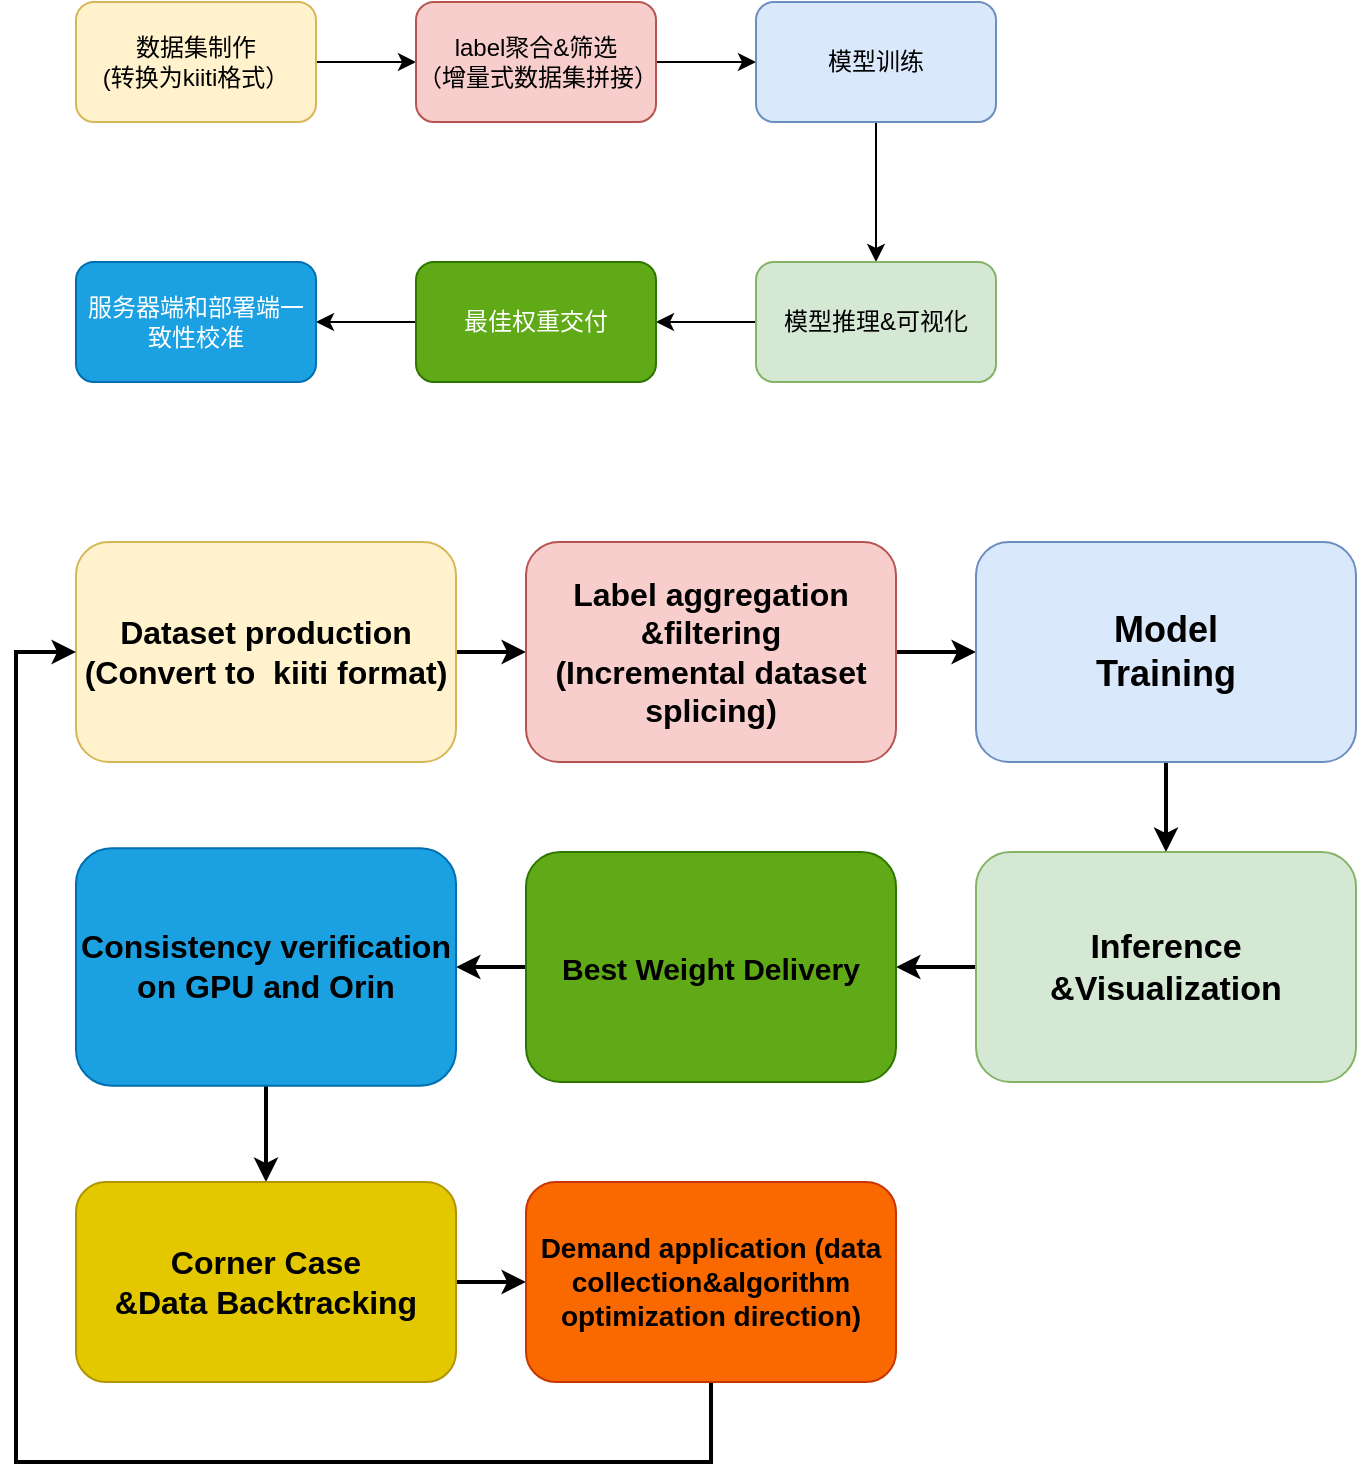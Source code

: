<mxfile version="20.2.7" type="github">
  <diagram id="q90wzC6N9-QQrOUs7Nu1" name="第 1 页">
    <mxGraphModel dx="447" dy="1418" grid="1" gridSize="10" guides="1" tooltips="1" connect="1" arrows="1" fold="1" page="1" pageScale="1" pageWidth="827" pageHeight="1169" background="none" math="0" shadow="0">
      <root>
        <mxCell id="0" />
        <mxCell id="1" parent="0" />
        <mxCell id="61aphVsFncPEr8M_4rkp-3" value="" style="edgeStyle=orthogonalEdgeStyle;rounded=0;orthogonalLoop=1;jettySize=auto;html=1;" edge="1" parent="1" source="61aphVsFncPEr8M_4rkp-1" target="61aphVsFncPEr8M_4rkp-2">
          <mxGeometry relative="1" as="geometry" />
        </mxCell>
        <mxCell id="61aphVsFncPEr8M_4rkp-1" value="数据集制作&lt;br&gt;(转换为kiiti格式）" style="rounded=1;whiteSpace=wrap;html=1;fillColor=#fff2cc;strokeColor=#d6b656;" vertex="1" parent="1">
          <mxGeometry x="110" y="-90" width="120" height="60" as="geometry" />
        </mxCell>
        <mxCell id="61aphVsFncPEr8M_4rkp-5" value="" style="edgeStyle=orthogonalEdgeStyle;rounded=0;orthogonalLoop=1;jettySize=auto;html=1;" edge="1" parent="1" source="61aphVsFncPEr8M_4rkp-2" target="61aphVsFncPEr8M_4rkp-4">
          <mxGeometry relative="1" as="geometry" />
        </mxCell>
        <mxCell id="61aphVsFncPEr8M_4rkp-2" value="label聚合&amp;amp;筛选&lt;br&gt;（增量式数据集拼接）" style="whiteSpace=wrap;html=1;rounded=1;fillColor=#f8cecc;strokeColor=#b85450;" vertex="1" parent="1">
          <mxGeometry x="280" y="-90" width="120" height="60" as="geometry" />
        </mxCell>
        <mxCell id="61aphVsFncPEr8M_4rkp-7" value="" style="edgeStyle=orthogonalEdgeStyle;rounded=0;orthogonalLoop=1;jettySize=auto;html=1;" edge="1" parent="1" source="61aphVsFncPEr8M_4rkp-4" target="61aphVsFncPEr8M_4rkp-6">
          <mxGeometry relative="1" as="geometry" />
        </mxCell>
        <mxCell id="61aphVsFncPEr8M_4rkp-4" value="模型训练" style="whiteSpace=wrap;html=1;rounded=1;fillColor=#dae8fc;strokeColor=#6c8ebf;" vertex="1" parent="1">
          <mxGeometry x="450" y="-90" width="120" height="60" as="geometry" />
        </mxCell>
        <mxCell id="61aphVsFncPEr8M_4rkp-9" value="" style="edgeStyle=orthogonalEdgeStyle;rounded=0;orthogonalLoop=1;jettySize=auto;html=1;" edge="1" parent="1" source="61aphVsFncPEr8M_4rkp-6" target="61aphVsFncPEr8M_4rkp-8">
          <mxGeometry relative="1" as="geometry" />
        </mxCell>
        <mxCell id="61aphVsFncPEr8M_4rkp-6" value="模型推理&amp;amp;可视化" style="whiteSpace=wrap;html=1;rounded=1;fillColor=#d5e8d4;strokeColor=#82b366;" vertex="1" parent="1">
          <mxGeometry x="450" y="40" width="120" height="60" as="geometry" />
        </mxCell>
        <mxCell id="61aphVsFncPEr8M_4rkp-12" value="" style="edgeStyle=orthogonalEdgeStyle;rounded=0;orthogonalLoop=1;jettySize=auto;html=1;" edge="1" parent="1" source="61aphVsFncPEr8M_4rkp-8" target="61aphVsFncPEr8M_4rkp-11">
          <mxGeometry relative="1" as="geometry" />
        </mxCell>
        <mxCell id="61aphVsFncPEr8M_4rkp-8" value="最佳权重交付" style="whiteSpace=wrap;html=1;rounded=1;fillColor=#60a917;fontColor=#ffffff;strokeColor=#2D7600;" vertex="1" parent="1">
          <mxGeometry x="280" y="40" width="120" height="60" as="geometry" />
        </mxCell>
        <mxCell id="61aphVsFncPEr8M_4rkp-11" value="服务器端和部署端一致性校准" style="whiteSpace=wrap;html=1;fillColor=#1ba1e2;strokeColor=#006EAF;fontColor=#ffffff;rounded=1;" vertex="1" parent="1">
          <mxGeometry x="110" y="40" width="120" height="60" as="geometry" />
        </mxCell>
        <mxCell id="61aphVsFncPEr8M_4rkp-102" value="" style="edgeStyle=orthogonalEdgeStyle;rounded=0;orthogonalLoop=1;jettySize=auto;html=1;strokeWidth=2;" edge="1" parent="1" source="61aphVsFncPEr8M_4rkp-103" target="61aphVsFncPEr8M_4rkp-105">
          <mxGeometry relative="1" as="geometry" />
        </mxCell>
        <mxCell id="61aphVsFncPEr8M_4rkp-103" value="&lt;div style=&quot;font-size: 16px;&quot;&gt;&lt;b style=&quot;&quot;&gt;&lt;font style=&quot;font-size: 16px;&quot;&gt;Dataset production&lt;/font&gt;&lt;/b&gt;&lt;/div&gt;&lt;div style=&quot;font-size: 16px;&quot;&gt;&lt;b style=&quot;&quot;&gt;&lt;font style=&quot;font-size: 16px;&quot;&gt;(Convert to&amp;nbsp;&amp;nbsp;&lt;span style=&quot;background-color: initial;&quot;&gt;kiiti format)&lt;/span&gt;&lt;/font&gt;&lt;/b&gt;&lt;/div&gt;" style="rounded=1;whiteSpace=wrap;html=1;fillColor=#fff2cc;strokeColor=#d6b656;" vertex="1" parent="1">
          <mxGeometry x="110" y="180" width="190" height="110" as="geometry" />
        </mxCell>
        <mxCell id="61aphVsFncPEr8M_4rkp-104" value="" style="edgeStyle=orthogonalEdgeStyle;rounded=0;orthogonalLoop=1;jettySize=auto;html=1;strokeWidth=2;" edge="1" parent="1" source="61aphVsFncPEr8M_4rkp-105" target="61aphVsFncPEr8M_4rkp-107">
          <mxGeometry relative="1" as="geometry" />
        </mxCell>
        <mxCell id="61aphVsFncPEr8M_4rkp-105" value="&lt;div style=&quot;font-size: 16px;&quot;&gt;&lt;b style=&quot;&quot;&gt;&lt;font style=&quot;font-size: 16px;&quot;&gt;Label aggregation&lt;/font&gt;&lt;/b&gt;&lt;/div&gt;&lt;div style=&quot;font-size: 16px;&quot;&gt;&lt;b&gt;&lt;font style=&quot;font-size: 16px;&quot;&gt;&amp;amp;&lt;/font&gt;&lt;/b&gt;&lt;b style=&quot;background-color: initial;&quot;&gt;filtering&lt;/b&gt;&lt;/div&gt;&lt;div style=&quot;font-size: 16px;&quot;&gt;&lt;b style=&quot;&quot;&gt;&lt;font style=&quot;font-size: 16px;&quot;&gt;(Incremental dataset splicing)&lt;/font&gt;&lt;/b&gt;&lt;/div&gt;" style="whiteSpace=wrap;html=1;rounded=1;fillColor=#f8cecc;strokeColor=#b85450;" vertex="1" parent="1">
          <mxGeometry x="335" y="180" width="185" height="110" as="geometry" />
        </mxCell>
        <mxCell id="61aphVsFncPEr8M_4rkp-106" value="" style="edgeStyle=orthogonalEdgeStyle;rounded=0;orthogonalLoop=1;jettySize=auto;html=1;strokeWidth=2;" edge="1" parent="1" source="61aphVsFncPEr8M_4rkp-107" target="61aphVsFncPEr8M_4rkp-109">
          <mxGeometry relative="1" as="geometry" />
        </mxCell>
        <mxCell id="61aphVsFncPEr8M_4rkp-107" value="&lt;b&gt;&lt;font style=&quot;font-size: 18px;&quot;&gt;Model &lt;br&gt;Training&lt;/font&gt;&lt;/b&gt;" style="whiteSpace=wrap;html=1;rounded=1;fillColor=#dae8fc;strokeColor=#6c8ebf;" vertex="1" parent="1">
          <mxGeometry x="560" y="180" width="190" height="110" as="geometry" />
        </mxCell>
        <mxCell id="61aphVsFncPEr8M_4rkp-108" value="" style="edgeStyle=orthogonalEdgeStyle;rounded=0;orthogonalLoop=1;jettySize=auto;html=1;strokeWidth=2;" edge="1" parent="1" source="61aphVsFncPEr8M_4rkp-109" target="61aphVsFncPEr8M_4rkp-111">
          <mxGeometry relative="1" as="geometry" />
        </mxCell>
        <mxCell id="61aphVsFncPEr8M_4rkp-109" value="&lt;b style=&quot;font-size: 17px;&quot;&gt;&lt;font style=&quot;font-size: 17px;&quot;&gt;Inference&lt;br&gt;&amp;amp;Visualization&lt;/font&gt;&lt;/b&gt;" style="whiteSpace=wrap;html=1;rounded=1;fillColor=#d5e8d4;strokeColor=#82b366;" vertex="1" parent="1">
          <mxGeometry x="560" y="335" width="190" height="115" as="geometry" />
        </mxCell>
        <mxCell id="61aphVsFncPEr8M_4rkp-110" value="" style="edgeStyle=orthogonalEdgeStyle;rounded=0;orthogonalLoop=1;jettySize=auto;html=1;strokeWidth=2;" edge="1" parent="1" source="61aphVsFncPEr8M_4rkp-111" target="61aphVsFncPEr8M_4rkp-112">
          <mxGeometry relative="1" as="geometry" />
        </mxCell>
        <mxCell id="61aphVsFncPEr8M_4rkp-111" value="&lt;b&gt;&lt;font style=&quot;font-size: 15px;&quot; color=&quot;#000000&quot;&gt;Best Weight Delivery&lt;/font&gt;&lt;/b&gt;" style="whiteSpace=wrap;html=1;rounded=1;fillColor=#60a917;fontColor=#ffffff;strokeColor=#2D7600;" vertex="1" parent="1">
          <mxGeometry x="335" y="335" width="185" height="115" as="geometry" />
        </mxCell>
        <mxCell id="61aphVsFncPEr8M_4rkp-117" value="" style="edgeStyle=orthogonalEdgeStyle;rounded=0;orthogonalLoop=1;jettySize=auto;html=1;fontSize=16;fontColor=#000000;strokeWidth=2;" edge="1" parent="1" source="61aphVsFncPEr8M_4rkp-112" target="61aphVsFncPEr8M_4rkp-116">
          <mxGeometry relative="1" as="geometry" />
        </mxCell>
        <mxCell id="61aphVsFncPEr8M_4rkp-112" value="&lt;b&gt;&lt;font color=&quot;#000000&quot; style=&quot;font-size: 16px;&quot;&gt;Consistency verification on GPU and Orin&lt;/font&gt;&lt;/b&gt;" style="whiteSpace=wrap;html=1;fillColor=#1ba1e2;strokeColor=#006EAF;fontColor=#ffffff;rounded=1;" vertex="1" parent="1">
          <mxGeometry x="110" y="333.12" width="190" height="118.75" as="geometry" />
        </mxCell>
        <mxCell id="61aphVsFncPEr8M_4rkp-119" value="" style="edgeStyle=orthogonalEdgeStyle;rounded=0;orthogonalLoop=1;jettySize=auto;html=1;fontSize=16;fontColor=#000000;strokeWidth=2;" edge="1" parent="1" source="61aphVsFncPEr8M_4rkp-116" target="61aphVsFncPEr8M_4rkp-118">
          <mxGeometry relative="1" as="geometry" />
        </mxCell>
        <mxCell id="61aphVsFncPEr8M_4rkp-116" value="&lt;b style=&quot;font-size: 16px;&quot;&gt;Corner Case &lt;br&gt;&amp;amp;Data Backtracking&lt;/b&gt;" style="whiteSpace=wrap;html=1;fillColor=#e3c800;strokeColor=#B09500;fontColor=#000000;rounded=1;" vertex="1" parent="1">
          <mxGeometry x="110" y="500.01" width="190" height="99.99" as="geometry" />
        </mxCell>
        <mxCell id="61aphVsFncPEr8M_4rkp-121" style="edgeStyle=orthogonalEdgeStyle;rounded=0;orthogonalLoop=1;jettySize=auto;html=1;entryX=0;entryY=0.5;entryDx=0;entryDy=0;fontSize=14;fontColor=#000000;strokeWidth=2;" edge="1" parent="1" source="61aphVsFncPEr8M_4rkp-118" target="61aphVsFncPEr8M_4rkp-103">
          <mxGeometry relative="1" as="geometry">
            <Array as="points">
              <mxPoint x="428" y="640" />
              <mxPoint x="80" y="640" />
              <mxPoint x="80" y="235" />
            </Array>
          </mxGeometry>
        </mxCell>
        <mxCell id="61aphVsFncPEr8M_4rkp-118" value="&lt;b&gt;&lt;font style=&quot;font-size: 14px;&quot;&gt;Demand application (data collection&amp;amp;algorithm optimization direction)&lt;/font&gt;&lt;/b&gt;" style="whiteSpace=wrap;html=1;fillColor=#fa6800;strokeColor=#C73500;fontColor=#000000;rounded=1;" vertex="1" parent="1">
          <mxGeometry x="335" y="500.01" width="185" height="99.99" as="geometry" />
        </mxCell>
      </root>
    </mxGraphModel>
  </diagram>
</mxfile>
